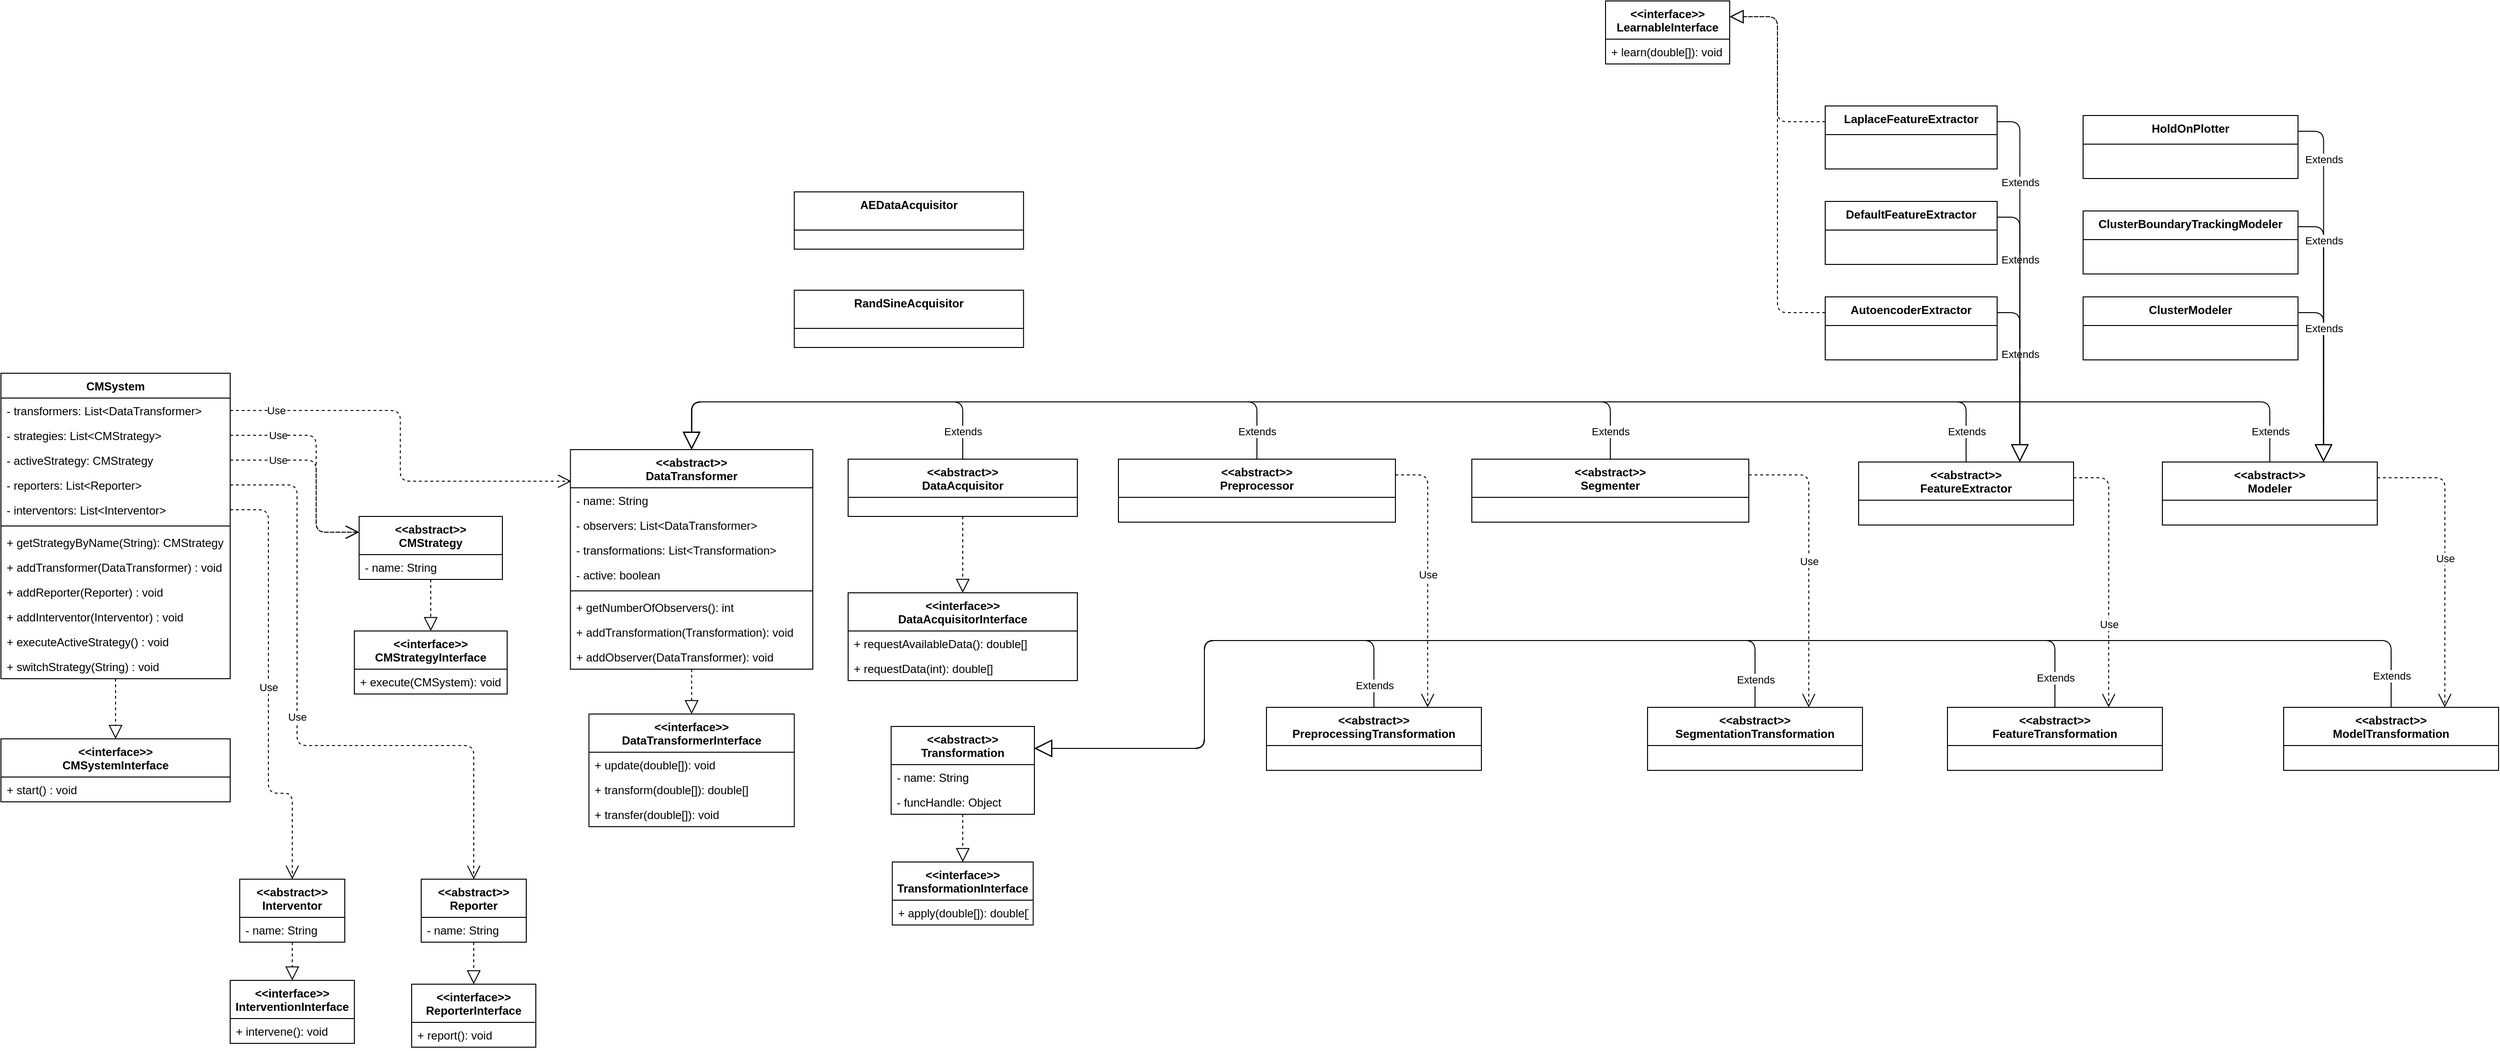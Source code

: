 <mxfile version="15.4.0" type="device" pages="3"><diagram id="Lfu4f5LkRAOWJ9PssMMm" name="DataTransformation_ClassHierarchy"><mxGraphModel dx="1086" dy="806" grid="1" gridSize="10" guides="1" tooltips="1" connect="1" arrows="1" fold="1" page="1" pageScale="1" pageWidth="1169" pageHeight="1654" math="0" shadow="0"><root><mxCell id="0"/><mxCell id="1" parent="0"/><mxCell id="08nrekPemA0A7BpLR1cq-20" value="Extends" style="endArrow=block;endSize=16;endFill=0;html=1;exitX=0.5;exitY=0;exitDx=0;exitDy=0;edgeStyle=orthogonalEdgeStyle;entryX=0.5;entryY=0;entryDx=0;entryDy=0;" parent="1" source="08nrekPemA0A7BpLR1cq-13" target="08nrekPemA0A7BpLR1cq-6" edge="1"><mxGeometry x="-0.955" width="160" relative="1" as="geometry"><mxPoint x="1120" y="870" as="sourcePoint"/><mxPoint x="730" y="500" as="targetPoint"/><Array as="points"><mxPoint x="2058" y="470"/><mxPoint x="723" y="470"/></Array><mxPoint as="offset"/></mxGeometry></mxCell><mxCell id="08nrekPemA0A7BpLR1cq-21" value="" style="endArrow=block;dashed=1;endFill=0;endSize=12;html=1;entryX=0.5;entryY=0;entryDx=0;entryDy=0;exitX=0.5;exitY=1;exitDx=0;exitDy=0;" parent="1" source="08nrekPemA0A7BpLR1cq-6" target="dBo1FwBS5aJN_Spaipeg-18" edge="1"><mxGeometry width="160" relative="1" as="geometry"><mxPoint x="702.5" y="622" as="sourcePoint"/><mxPoint x="890" y="850" as="targetPoint"/></mxGeometry></mxCell><mxCell id="08nrekPemA0A7BpLR1cq-22" value="" style="endArrow=block;dashed=1;endFill=0;endSize=12;html=1;exitX=0.5;exitY=1;exitDx=0;exitDy=0;entryX=0.5;entryY=0;entryDx=0;entryDy=0;" parent="1" source="08nrekPemA0A7BpLR1cq-1" target="dBo1FwBS5aJN_Spaipeg-14" edge="1"><mxGeometry width="160" relative="1" as="geometry"><mxPoint x="927" y="840" as="sourcePoint"/><mxPoint x="1087" y="840" as="targetPoint"/></mxGeometry></mxCell><mxCell id="08nrekPemA0A7BpLR1cq-33" value="Use" style="endArrow=open;endSize=12;dashed=1;html=1;exitX=1;exitY=0.25;exitDx=0;exitDy=0;entryX=0.75;entryY=0;entryDx=0;entryDy=0;edgeStyle=orthogonalEdgeStyle;" parent="1" source="08nrekPemA0A7BpLR1cq-13" target="08nrekPemA0A7BpLR1cq-27" edge="1"><mxGeometry x="0.375" width="160" relative="1" as="geometry"><mxPoint x="1879" y="583" as="sourcePoint"/><mxPoint x="2114" y="720" as="targetPoint"/><Array as="points"><mxPoint x="2207" y="550"/></Array><mxPoint as="offset"/></mxGeometry></mxCell><mxCell id="AAn2_wxJFxs9eI7B3Sr_-12" value="" style="endArrow=block;dashed=1;endFill=0;endSize=12;html=1;exitX=0.5;exitY=1;exitDx=0;exitDy=0;edgeStyle=orthogonalEdgeStyle;" parent="1" source="AAn2_wxJFxs9eI7B3Sr_-8" target="AAn2_wxJFxs9eI7B3Sr_-10" edge="1"><mxGeometry width="160" relative="1" as="geometry"><mxPoint x="990" y="818" as="sourcePoint"/><mxPoint x="760" y="838" as="targetPoint"/></mxGeometry></mxCell><mxCell id="AAn2_wxJFxs9eI7B3Sr_-18" value="Use" style="endArrow=open;endSize=12;dashed=1;html=1;exitX=1;exitY=0.25;exitDx=0;exitDy=0;edgeStyle=orthogonalEdgeStyle;entryX=0.75;entryY=0;entryDx=0;entryDy=0;" parent="1" source="AAn2_wxJFxs9eI7B3Sr_-1" target="AAn2_wxJFxs9eI7B3Sr_-15" edge="1"><mxGeometry width="160" relative="1" as="geometry"><mxPoint x="1500" y="600" as="sourcePoint"/><mxPoint x="1380" y="970" as="targetPoint"/></mxGeometry></mxCell><mxCell id="AAn2_wxJFxs9eI7B3Sr_-21" value="Extends" style="endArrow=block;endSize=16;endFill=0;html=1;exitX=0.5;exitY=0;exitDx=0;exitDy=0;edgeStyle=orthogonalEdgeStyle;entryX=1;entryY=0.25;entryDx=0;entryDy=0;" parent="1" source="AAn2_wxJFxs9eI7B3Sr_-15" target="AAn2_wxJFxs9eI7B3Sr_-8" edge="1"><mxGeometry x="-0.912" width="160" relative="1" as="geometry"><mxPoint x="1030" y="990" as="sourcePoint"/><mxPoint x="810" y="960" as="targetPoint"/><Array as="points"><mxPoint x="1437" y="720"/><mxPoint x="1260" y="720"/><mxPoint x="1260" y="833"/></Array><mxPoint as="offset"/></mxGeometry></mxCell><mxCell id="AAn2_wxJFxs9eI7B3Sr_-23" value="Extends" style="endArrow=block;endSize=16;endFill=0;html=1;exitX=0.5;exitY=0;exitDx=0;exitDy=0;edgeStyle=orthogonalEdgeStyle;entryX=1;entryY=0.25;entryDx=0;entryDy=0;" parent="1" source="08nrekPemA0A7BpLR1cq-27" target="AAn2_wxJFxs9eI7B3Sr_-8" edge="1"><mxGeometry x="-0.95" width="160" relative="1" as="geometry"><mxPoint x="1470" y="1040" as="sourcePoint"/><mxPoint x="800" y="890" as="targetPoint"/><Array as="points"><mxPoint x="2151" y="720"/><mxPoint x="1260" y="720"/><mxPoint x="1260" y="833"/></Array><mxPoint as="offset"/></mxGeometry></mxCell><mxCell id="AAn2_wxJFxs9eI7B3Sr_-26" value="Use" style="endArrow=open;endSize=12;dashed=1;html=1;exitX=1;exitY=0.25;exitDx=0;exitDy=0;entryX=0.75;entryY=0;entryDx=0;entryDy=0;edgeStyle=orthogonalEdgeStyle;" parent="1" source="AAn2_wxJFxs9eI7B3Sr_-24" target="AAn2_wxJFxs9eI7B3Sr_-25" edge="1"><mxGeometry width="160" relative="1" as="geometry"><mxPoint x="1804" y="546.5" as="sourcePoint"/><mxPoint x="1914" y="950" as="targetPoint"/></mxGeometry></mxCell><mxCell id="AAn2_wxJFxs9eI7B3Sr_-27" value="Extends" style="endArrow=block;endSize=16;endFill=0;html=1;exitX=0.5;exitY=0;exitDx=0;exitDy=0;edgeStyle=orthogonalEdgeStyle;entryX=1;entryY=0.25;entryDx=0;entryDy=0;" parent="1" source="AAn2_wxJFxs9eI7B3Sr_-25" target="AAn2_wxJFxs9eI7B3Sr_-8" edge="1"><mxGeometry x="-0.937" width="160" relative="1" as="geometry"><mxPoint x="1330" y="1030" as="sourcePoint"/><mxPoint x="820" y="890" as="targetPoint"/><Array as="points"><mxPoint x="1837" y="720"/><mxPoint x="1260" y="720"/><mxPoint x="1260" y="833"/></Array><mxPoint as="offset"/></mxGeometry></mxCell><mxCell id="AAn2_wxJFxs9eI7B3Sr_-30" value="Use" style="endArrow=open;endSize=12;dashed=1;html=1;exitX=1;exitY=0.25;exitDx=0;exitDy=0;entryX=0.75;entryY=0;entryDx=0;entryDy=0;edgeStyle=orthogonalEdgeStyle;" parent="1" source="AAn2_wxJFxs9eI7B3Sr_-28" target="AAn2_wxJFxs9eI7B3Sr_-29" edge="1"><mxGeometry width="160" relative="1" as="geometry"><mxPoint x="2320" y="670" as="sourcePoint"/><mxPoint x="2480" y="670" as="targetPoint"/></mxGeometry></mxCell><mxCell id="AAn2_wxJFxs9eI7B3Sr_-37" value="Extends" style="endArrow=block;endSize=16;endFill=0;html=1;exitX=0.5;exitY=0;exitDx=0;exitDy=0;edgeStyle=orthogonalEdgeStyle;entryX=1;entryY=0.25;entryDx=0;entryDy=0;" parent="1" source="AAn2_wxJFxs9eI7B3Sr_-29" target="AAn2_wxJFxs9eI7B3Sr_-8" edge="1"><mxGeometry x="-0.959" width="160" relative="1" as="geometry"><mxPoint x="1930" y="1020" as="sourcePoint"/><mxPoint x="830" y="980" as="targetPoint"/><Array as="points"><mxPoint x="2503" y="720"/><mxPoint x="1260" y="720"/><mxPoint x="1260" y="833"/></Array><mxPoint as="offset"/></mxGeometry></mxCell><mxCell id="AAn2_wxJFxs9eI7B3Sr_-47" value="" style="endArrow=block;dashed=1;endFill=0;endSize=12;html=1;exitX=0.5;exitY=1;exitDx=0;exitDy=0;edgeStyle=orthogonalEdgeStyle;" parent="1" source="AAn2_wxJFxs9eI7B3Sr_-40" target="AAn2_wxJFxs9eI7B3Sr_-42" edge="1"><mxGeometry width="160" relative="1" as="geometry"><mxPoint x="430" y="1182" as="sourcePoint"/><mxPoint x="590" y="1182" as="targetPoint"/></mxGeometry></mxCell><mxCell id="AAn2_wxJFxs9eI7B3Sr_-48" value="" style="endArrow=block;dashed=1;endFill=0;endSize=12;html=1;exitX=0.5;exitY=1;exitDx=0;exitDy=0;entryX=0.5;entryY=0;entryDx=0;entryDy=0;edgeStyle=orthogonalEdgeStyle;" parent="1" source="AAn2_wxJFxs9eI7B3Sr_-41" target="AAn2_wxJFxs9eI7B3Sr_-46" edge="1"><mxGeometry width="160" relative="1" as="geometry"><mxPoint x="700" y="1020" as="sourcePoint"/><mxPoint x="860" y="1020" as="targetPoint"/></mxGeometry></mxCell><mxCell id="AAn2_wxJFxs9eI7B3Sr_-49" value="" style="endArrow=block;dashed=1;endFill=0;endSize=12;html=1;exitX=0.5;exitY=1;exitDx=0;exitDy=0;edgeStyle=orthogonalEdgeStyle;" parent="1" source="dBo1FwBS5aJN_Spaipeg-1" target="dBo1FwBS5aJN_Spaipeg-5" edge="1"><mxGeometry width="160" relative="1" as="geometry"><mxPoint x="-210" y="650" as="sourcePoint"/><mxPoint x="-50" y="650" as="targetPoint"/></mxGeometry></mxCell><mxCell id="AAn2_wxJFxs9eI7B3Sr_-57" value="" style="endArrow=block;dashed=1;endFill=0;endSize=12;html=1;exitX=0.5;exitY=1;exitDx=0;exitDy=0;entryX=0.5;entryY=0;entryDx=0;entryDy=0;edgeStyle=orthogonalEdgeStyle;" parent="1" source="AAn2_wxJFxs9eI7B3Sr_-56" target="dBo1FwBS5aJN_Spaipeg-10" edge="1"><mxGeometry width="160" relative="1" as="geometry"><mxPoint x="440" y="650" as="sourcePoint"/><mxPoint x="530" y="800" as="targetPoint"/></mxGeometry></mxCell><mxCell id="AAn2_wxJFxs9eI7B3Sr_-67" value="Use" style="endArrow=open;endSize=12;dashed=1;html=1;exitX=1;exitY=0.5;exitDx=0;exitDy=0;entryX=0.004;entryY=0.144;entryDx=0;entryDy=0;entryPerimeter=0;edgeStyle=orthogonalEdgeStyle;" parent="1" source="AAn2_wxJFxs9eI7B3Sr_-51" target="08nrekPemA0A7BpLR1cq-6" edge="1"><mxGeometry x="-0.778" width="160" relative="1" as="geometry"><mxPoint x="360" y="800" as="sourcePoint"/><mxPoint x="520" y="800" as="targetPoint"/><mxPoint as="offset"/></mxGeometry></mxCell><mxCell id="AAn2_wxJFxs9eI7B3Sr_-68" value="Use" style="endArrow=open;endSize=12;dashed=1;html=1;exitX=1;exitY=0.5;exitDx=0;exitDy=0;entryX=0;entryY=0.25;entryDx=0;entryDy=0;edgeStyle=orthogonalEdgeStyle;" parent="1" source="AAn2_wxJFxs9eI7B3Sr_-54" target="AAn2_wxJFxs9eI7B3Sr_-56" edge="1"><mxGeometry x="-0.577" width="160" relative="1" as="geometry"><mxPoint x="390" y="440" as="sourcePoint"/><mxPoint x="550" y="440" as="targetPoint"/><Array as="points"><mxPoint x="330" y="505"/><mxPoint x="330" y="607"/></Array><mxPoint as="offset"/></mxGeometry></mxCell><mxCell id="AAn2_wxJFxs9eI7B3Sr_-69" value="Use" style="endArrow=open;endSize=12;dashed=1;html=1;exitX=1;exitY=0.5;exitDx=0;exitDy=0;entryX=0;entryY=0.25;entryDx=0;entryDy=0;edgeStyle=orthogonalEdgeStyle;" parent="1" source="AAn2_wxJFxs9eI7B3Sr_-55" target="AAn2_wxJFxs9eI7B3Sr_-56" edge="1"><mxGeometry x="-0.525" width="160" relative="1" as="geometry"><mxPoint x="330" y="840" as="sourcePoint"/><mxPoint x="490" y="840" as="targetPoint"/><Array as="points"><mxPoint x="330" y="531"/><mxPoint x="330" y="607"/></Array><mxPoint as="offset"/></mxGeometry></mxCell><mxCell id="AAn2_wxJFxs9eI7B3Sr_-70" value="Use" style="endArrow=open;endSize=12;dashed=1;html=1;exitX=1;exitY=0.5;exitDx=0;exitDy=0;entryX=0.5;entryY=0;entryDx=0;entryDy=0;edgeStyle=orthogonalEdgeStyle;" parent="1" source="AAn2_wxJFxs9eI7B3Sr_-61" target="AAn2_wxJFxs9eI7B3Sr_-41" edge="1"><mxGeometry x="-0.063" width="160" relative="1" as="geometry"><mxPoint x="310" y="840" as="sourcePoint"/><mxPoint x="470" y="840" as="targetPoint"/><Array as="points"><mxPoint x="310" y="557"/><mxPoint x="310" y="830"/><mxPoint x="495" y="830"/></Array><mxPoint as="offset"/></mxGeometry></mxCell><mxCell id="AAn2_wxJFxs9eI7B3Sr_-71" value="Use" style="endArrow=open;endSize=12;dashed=1;html=1;entryX=0.5;entryY=0;entryDx=0;entryDy=0;exitX=1;exitY=0.5;exitDx=0;exitDy=0;edgeStyle=orthogonalEdgeStyle;" parent="1" source="AAn2_wxJFxs9eI7B3Sr_-62" target="AAn2_wxJFxs9eI7B3Sr_-40" edge="1"><mxGeometry width="160" relative="1" as="geometry"><mxPoint x="150" y="880" as="sourcePoint"/><mxPoint x="310" y="880" as="targetPoint"/><Array as="points"><mxPoint x="280" y="583"/><mxPoint x="280" y="880"/><mxPoint x="305" y="880"/></Array></mxGeometry></mxCell><mxCell id="AAn2_wxJFxs9eI7B3Sr_-80" value="Extends" style="endArrow=block;endSize=16;endFill=0;html=1;exitX=0.5;exitY=0;exitDx=0;exitDy=0;edgeStyle=orthogonalEdgeStyle;entryX=0.5;entryY=0;entryDx=0;entryDy=0;" parent="1" source="AAn2_wxJFxs9eI7B3Sr_-28" target="08nrekPemA0A7BpLR1cq-6" edge="1"><mxGeometry x="-0.963" width="160" relative="1" as="geometry"><mxPoint x="2067.5" y="543" as="sourcePoint"/><mxPoint x="715" y="530" as="targetPoint"/><Array as="points"><mxPoint x="2376" y="470"/><mxPoint x="723" y="470"/></Array><mxPoint as="offset"/></mxGeometry></mxCell><mxCell id="AAn2_wxJFxs9eI7B3Sr_-7" value="Extends" style="endArrow=block;endSize=16;endFill=0;html=1;entryX=0.5;entryY=0;entryDx=0;entryDy=0;edgeStyle=orthogonalEdgeStyle;exitX=0.5;exitY=0;exitDx=0;exitDy=0;" parent="1" source="AAn2_wxJFxs9eI7B3Sr_-1" target="08nrekPemA0A7BpLR1cq-6" edge="1"><mxGeometry x="-0.917" width="160" relative="1" as="geometry"><mxPoint x="1200" y="870" as="sourcePoint"/><mxPoint x="1360" y="870" as="targetPoint"/><Array as="points"><mxPoint x="1315" y="470"/><mxPoint x="723" y="470"/></Array><mxPoint as="offset"/></mxGeometry></mxCell><mxCell id="AAn2_wxJFxs9eI7B3Sr_-81" value="Extends" style="endArrow=block;endSize=16;endFill=0;html=1;exitX=0.5;exitY=0;exitDx=0;exitDy=0;edgeStyle=orthogonalEdgeStyle;entryX=0.5;entryY=0;entryDx=0;entryDy=0;" parent="1" source="AAn2_wxJFxs9eI7B3Sr_-24" target="08nrekPemA0A7BpLR1cq-6" edge="1"><mxGeometry x="-0.945" width="160" relative="1" as="geometry"><mxPoint x="1470" y="490" as="sourcePoint"/><mxPoint x="1630" y="490" as="targetPoint"/><Array as="points"><mxPoint x="1685" y="470"/><mxPoint x="723" y="470"/></Array><mxPoint as="offset"/></mxGeometry></mxCell><mxCell id="AAn2_wxJFxs9eI7B3Sr_-88" value="Extends" style="endArrow=block;endSize=16;endFill=0;html=1;exitX=0.5;exitY=0;exitDx=0;exitDy=0;edgeStyle=orthogonalEdgeStyle;entryX=0.5;entryY=0;entryDx=0;entryDy=0;" parent="1" source="08nrekPemA0A7BpLR1cq-1" target="08nrekPemA0A7BpLR1cq-6" edge="1"><mxGeometry x="-0.854" width="160" relative="1" as="geometry"><mxPoint x="800" y="1110" as="sourcePoint"/><mxPoint x="720" y="500" as="targetPoint"/><Array as="points"><mxPoint x="1007" y="470"/><mxPoint x="723" y="470"/></Array><mxPoint as="offset"/></mxGeometry></mxCell><mxCell id="08nrekPemA0A7BpLR1cq-1" value="&lt;&lt;abstract&gt;&gt;&#10;DataAcquisitor" style="swimlane;fontStyle=1;align=center;verticalAlign=top;childLayout=stackLayout;horizontal=1;startSize=40;horizontalStack=0;resizeParent=1;resizeParentMax=0;resizeLast=0;collapsible=1;marginBottom=0;" parent="1" vertex="1"><mxGeometry x="887" y="530" width="240" height="60" as="geometry"/></mxCell><mxCell id="dBo1FwBS5aJN_Spaipeg-14" value="&lt;&lt;interface&gt;&gt;&#10;DataAcquisitorInterface" style="swimlane;fontStyle=1;align=center;verticalAlign=top;childLayout=stackLayout;horizontal=1;startSize=40;horizontalStack=0;resizeParent=1;resizeParentMax=0;resizeLast=0;collapsible=1;marginBottom=0;" parent="1" vertex="1"><mxGeometry x="887" y="670" width="240" height="92" as="geometry"/></mxCell><mxCell id="08nrekPemA0A7BpLR1cq-10" value="+ requestAvailableData(): double[]" style="text;strokeColor=none;fillColor=none;align=left;verticalAlign=top;spacingLeft=4;spacingRight=4;overflow=hidden;rotatable=0;points=[[0,0.5],[1,0.5]];portConstraint=eastwest;" parent="dBo1FwBS5aJN_Spaipeg-14" vertex="1"><mxGeometry y="40" width="240" height="26" as="geometry"/></mxCell><mxCell id="08nrekPemA0A7BpLR1cq-11" value="+ requestData(int): double[]" style="text;strokeColor=none;fillColor=none;align=left;verticalAlign=top;spacingLeft=4;spacingRight=4;overflow=hidden;rotatable=0;points=[[0,0.5],[1,0.5]];portConstraint=eastwest;" parent="dBo1FwBS5aJN_Spaipeg-14" vertex="1"><mxGeometry y="66" width="240" height="26" as="geometry"/></mxCell><mxCell id="AAn2_wxJFxs9eI7B3Sr_-1" value="&lt;&lt;abstract&gt;&gt;&#10;Preprocessor" style="swimlane;fontStyle=1;align=center;verticalAlign=top;childLayout=stackLayout;horizontal=1;startSize=40;horizontalStack=0;resizeParent=1;resizeParentMax=0;resizeLast=0;collapsible=1;marginBottom=0;" parent="1" vertex="1"><mxGeometry x="1170" y="530" width="290" height="66" as="geometry"/></mxCell><mxCell id="AAn2_wxJFxs9eI7B3Sr_-15" value="&lt;&lt;abstract&gt;&gt;&#10;PreprocessingTransformation" style="swimlane;fontStyle=1;align=center;verticalAlign=top;childLayout=stackLayout;horizontal=1;startSize=40;horizontalStack=0;resizeParent=1;resizeParentMax=0;resizeLast=0;collapsible=1;marginBottom=0;" parent="1" vertex="1"><mxGeometry x="1325" y="790" width="225" height="66" as="geometry"/></mxCell><mxCell id="08nrekPemA0A7BpLR1cq-13" value="&lt;&lt;abstract&gt;&gt;&#10;FeatureExtractor" style="swimlane;fontStyle=1;align=center;verticalAlign=top;childLayout=stackLayout;horizontal=1;startSize=40;horizontalStack=0;resizeParent=1;resizeParentMax=0;resizeLast=0;collapsible=1;marginBottom=0;" parent="1" vertex="1"><mxGeometry x="1945" y="533" width="225" height="66" as="geometry"/></mxCell><mxCell id="08nrekPemA0A7BpLR1cq-27" value="&lt;&lt;abstract&gt;&gt;&#10;FeatureTransformation" style="swimlane;fontStyle=1;align=center;verticalAlign=top;childLayout=stackLayout;horizontal=1;startSize=40;horizontalStack=0;resizeParent=1;resizeParentMax=0;resizeLast=0;collapsible=1;marginBottom=0;" parent="1" vertex="1"><mxGeometry x="2038" y="790" width="225" height="66" as="geometry"/></mxCell><mxCell id="AAn2_wxJFxs9eI7B3Sr_-24" value="&lt;&lt;abstract&gt;&gt;&#10;Segmenter" style="swimlane;fontStyle=1;align=center;verticalAlign=top;childLayout=stackLayout;horizontal=1;startSize=40;horizontalStack=0;resizeParent=1;resizeParentMax=0;resizeLast=0;collapsible=1;marginBottom=0;" parent="1" vertex="1"><mxGeometry x="1540" y="530" width="290" height="66" as="geometry"/></mxCell><mxCell id="AAn2_wxJFxs9eI7B3Sr_-25" value="&lt;&lt;abstract&gt;&gt;&#10;SegmentationTransformation" style="swimlane;fontStyle=1;align=center;verticalAlign=top;childLayout=stackLayout;horizontal=1;startSize=40;horizontalStack=0;resizeParent=1;resizeParentMax=0;resizeLast=0;collapsible=1;marginBottom=0;" parent="1" vertex="1"><mxGeometry x="1724" y="790" width="225" height="66" as="geometry"/></mxCell><mxCell id="AAn2_wxJFxs9eI7B3Sr_-28" value="&lt;&lt;abstract&gt;&gt;&#10;Modeler" style="swimlane;fontStyle=1;align=center;verticalAlign=top;childLayout=stackLayout;horizontal=1;startSize=40;horizontalStack=0;resizeParent=1;resizeParentMax=0;resizeLast=0;collapsible=1;marginBottom=0;" parent="1" vertex="1"><mxGeometry x="2263" y="533" width="225" height="66" as="geometry"/></mxCell><mxCell id="AAn2_wxJFxs9eI7B3Sr_-29" value="&lt;&lt;abstract&gt;&gt;&#10;ModelTransformation" style="swimlane;fontStyle=1;align=center;verticalAlign=top;childLayout=stackLayout;horizontal=1;startSize=40;horizontalStack=0;resizeParent=1;resizeParentMax=0;resizeLast=0;collapsible=1;marginBottom=0;" parent="1" vertex="1"><mxGeometry x="2390" y="790" width="225" height="66" as="geometry"/></mxCell><mxCell id="AAn2_wxJFxs9eI7B3Sr_-56" value="&lt;&lt;abstract&gt;&gt;&#10;CMStrategy" style="swimlane;fontStyle=1;align=center;verticalAlign=top;childLayout=stackLayout;horizontal=1;startSize=40;horizontalStack=0;resizeParent=1;resizeParentMax=0;resizeLast=0;collapsible=1;marginBottom=0;" parent="1" vertex="1"><mxGeometry x="375" y="590" width="150" height="66" as="geometry"/></mxCell><mxCell id="AAn2_wxJFxs9eI7B3Sr_-75" value="- name: String" style="text;strokeColor=none;fillColor=none;align=left;verticalAlign=top;spacingLeft=4;spacingRight=4;overflow=hidden;rotatable=0;points=[[0,0.5],[1,0.5]];portConstraint=eastwest;" parent="AAn2_wxJFxs9eI7B3Sr_-56" vertex="1"><mxGeometry y="40" width="150" height="26" as="geometry"/></mxCell><mxCell id="dBo1FwBS5aJN_Spaipeg-1" value="CMSystem" style="swimlane;fontStyle=1;align=center;verticalAlign=top;childLayout=stackLayout;horizontal=1;startSize=26;horizontalStack=0;resizeParent=1;resizeParentMax=0;resizeLast=0;collapsible=1;marginBottom=0;" parent="1" vertex="1"><mxGeometry y="440" width="240" height="320" as="geometry"/></mxCell><mxCell id="AAn2_wxJFxs9eI7B3Sr_-51" value="- transformers: List&lt;DataTransformer&gt;" style="text;strokeColor=none;fillColor=none;align=left;verticalAlign=top;spacingLeft=4;spacingRight=4;overflow=hidden;rotatable=0;points=[[0,0.5],[1,0.5]];portConstraint=eastwest;" parent="dBo1FwBS5aJN_Spaipeg-1" vertex="1"><mxGeometry y="26" width="240" height="26" as="geometry"/></mxCell><mxCell id="AAn2_wxJFxs9eI7B3Sr_-54" value="- strategies: List&lt;CMStrategy&gt;" style="text;strokeColor=none;fillColor=none;align=left;verticalAlign=top;spacingLeft=4;spacingRight=4;overflow=hidden;rotatable=0;points=[[0,0.5],[1,0.5]];portConstraint=eastwest;" parent="dBo1FwBS5aJN_Spaipeg-1" vertex="1"><mxGeometry y="52" width="240" height="26" as="geometry"/></mxCell><mxCell id="AAn2_wxJFxs9eI7B3Sr_-55" value="- activeStrategy: CMStrategy" style="text;strokeColor=none;fillColor=none;align=left;verticalAlign=top;spacingLeft=4;spacingRight=4;overflow=hidden;rotatable=0;points=[[0,0.5],[1,0.5]];portConstraint=eastwest;" parent="dBo1FwBS5aJN_Spaipeg-1" vertex="1"><mxGeometry y="78" width="240" height="26" as="geometry"/></mxCell><mxCell id="AAn2_wxJFxs9eI7B3Sr_-61" value="- reporters: List&lt;Reporter&gt;" style="text;strokeColor=none;fillColor=none;align=left;verticalAlign=top;spacingLeft=4;spacingRight=4;overflow=hidden;rotatable=0;points=[[0,0.5],[1,0.5]];portConstraint=eastwest;" parent="dBo1FwBS5aJN_Spaipeg-1" vertex="1"><mxGeometry y="104" width="240" height="26" as="geometry"/></mxCell><mxCell id="AAn2_wxJFxs9eI7B3Sr_-62" value="- interventors: List&lt;Interventor&gt;" style="text;strokeColor=none;fillColor=none;align=left;verticalAlign=top;spacingLeft=4;spacingRight=4;overflow=hidden;rotatable=0;points=[[0,0.5],[1,0.5]];portConstraint=eastwest;" parent="dBo1FwBS5aJN_Spaipeg-1" vertex="1"><mxGeometry y="130" width="240" height="26" as="geometry"/></mxCell><mxCell id="AAn2_wxJFxs9eI7B3Sr_-73" value="" style="line;strokeWidth=1;fillColor=none;align=left;verticalAlign=middle;spacingTop=-1;spacingLeft=3;spacingRight=3;rotatable=0;labelPosition=right;points=[];portConstraint=eastwest;" parent="dBo1FwBS5aJN_Spaipeg-1" vertex="1"><mxGeometry y="156" width="240" height="8" as="geometry"/></mxCell><mxCell id="AAn2_wxJFxs9eI7B3Sr_-74" value="+ getStrategyByName(String): CMStrategy" style="text;strokeColor=none;fillColor=none;align=left;verticalAlign=top;spacingLeft=4;spacingRight=4;overflow=hidden;rotatable=0;points=[[0,0.5],[1,0.5]];portConstraint=eastwest;" parent="dBo1FwBS5aJN_Spaipeg-1" vertex="1"><mxGeometry y="164" width="240" height="26" as="geometry"/></mxCell><mxCell id="AAn2_wxJFxs9eI7B3Sr_-50" value="+ addTransformer(DataTransformer) : void" style="text;strokeColor=none;fillColor=none;align=left;verticalAlign=top;spacingLeft=4;spacingRight=4;overflow=hidden;rotatable=0;points=[[0,0.5],[1,0.5]];portConstraint=eastwest;" parent="dBo1FwBS5aJN_Spaipeg-1" vertex="1"><mxGeometry y="190" width="240" height="26" as="geometry"/></mxCell><mxCell id="AAn2_wxJFxs9eI7B3Sr_-59" value="+ addReporter(Reporter) : void" style="text;strokeColor=none;fillColor=none;align=left;verticalAlign=top;spacingLeft=4;spacingRight=4;overflow=hidden;rotatable=0;points=[[0,0.5],[1,0.5]];portConstraint=eastwest;" parent="dBo1FwBS5aJN_Spaipeg-1" vertex="1"><mxGeometry y="216" width="240" height="26" as="geometry"/></mxCell><mxCell id="AAn2_wxJFxs9eI7B3Sr_-58" value="+ addInterventor(Interventor) : void" style="text;strokeColor=none;fillColor=none;align=left;verticalAlign=top;spacingLeft=4;spacingRight=4;overflow=hidden;rotatable=0;points=[[0,0.5],[1,0.5]];portConstraint=eastwest;" parent="dBo1FwBS5aJN_Spaipeg-1" vertex="1"><mxGeometry y="242" width="240" height="26" as="geometry"/></mxCell><mxCell id="AAn2_wxJFxs9eI7B3Sr_-53" value="+ executeActiveStrategy() : void" style="text;strokeColor=none;fillColor=none;align=left;verticalAlign=top;spacingLeft=4;spacingRight=4;overflow=hidden;rotatable=0;points=[[0,0.5],[1,0.5]];portConstraint=eastwest;" parent="dBo1FwBS5aJN_Spaipeg-1" vertex="1"><mxGeometry y="268" width="240" height="26" as="geometry"/></mxCell><mxCell id="AAn2_wxJFxs9eI7B3Sr_-52" value="+ switchStrategy(String) : void" style="text;strokeColor=none;fillColor=none;align=left;verticalAlign=top;spacingLeft=4;spacingRight=4;overflow=hidden;rotatable=0;points=[[0,0.5],[1,0.5]];portConstraint=eastwest;" parent="dBo1FwBS5aJN_Spaipeg-1" vertex="1"><mxGeometry y="294" width="240" height="26" as="geometry"/></mxCell><mxCell id="dBo1FwBS5aJN_Spaipeg-10" value="&lt;&lt;interface&gt;&gt;&#10;CMStrategyInterface" style="swimlane;fontStyle=1;align=center;verticalAlign=top;childLayout=stackLayout;horizontal=1;startSize=40;horizontalStack=0;resizeParent=1;resizeParentMax=0;resizeLast=0;collapsible=1;marginBottom=0;" parent="1" vertex="1"><mxGeometry x="370" y="710" width="160" height="66" as="geometry"/></mxCell><mxCell id="AAn2_wxJFxs9eI7B3Sr_-65" value="+ execute(CMSystem): void" style="text;strokeColor=none;fillColor=none;align=left;verticalAlign=top;spacingLeft=4;spacingRight=4;overflow=hidden;rotatable=0;points=[[0,0.5],[1,0.5]];portConstraint=eastwest;" parent="dBo1FwBS5aJN_Spaipeg-10" vertex="1"><mxGeometry y="40" width="160" height="26" as="geometry"/></mxCell><mxCell id="AAn2_wxJFxs9eI7B3Sr_-8" value="&lt;&lt;abstract&gt;&gt;&#10;Transformation" style="swimlane;fontStyle=1;align=center;verticalAlign=top;childLayout=stackLayout;horizontal=1;startSize=40;horizontalStack=0;resizeParent=1;resizeParentMax=0;resizeLast=0;collapsible=1;marginBottom=0;" parent="1" vertex="1"><mxGeometry x="932" y="810" width="150" height="92" as="geometry"><mxRectangle x="612.5" y="480" width="110" height="40" as="alternateBounds"/></mxGeometry></mxCell><mxCell id="AAn2_wxJFxs9eI7B3Sr_-13" value="- name: String" style="text;strokeColor=none;fillColor=none;align=left;verticalAlign=top;spacingLeft=4;spacingRight=4;overflow=hidden;rotatable=0;points=[[0,0.5],[1,0.5]];portConstraint=eastwest;" parent="AAn2_wxJFxs9eI7B3Sr_-8" vertex="1"><mxGeometry y="40" width="150" height="26" as="geometry"/></mxCell><mxCell id="AAn2_wxJFxs9eI7B3Sr_-82" value="- funcHandle: Object" style="text;strokeColor=none;fillColor=none;align=left;verticalAlign=top;spacingLeft=4;spacingRight=4;overflow=hidden;rotatable=0;points=[[0,0.5],[1,0.5]];portConstraint=eastwest;" parent="AAn2_wxJFxs9eI7B3Sr_-8" vertex="1"><mxGeometry y="66" width="150" height="26" as="geometry"/></mxCell><mxCell id="YaqS68EigVn-QUBoVISx-5" value="HoldOnPlotter" style="swimlane;fontStyle=1;align=center;verticalAlign=top;childLayout=stackLayout;horizontal=1;startSize=30;horizontalStack=0;resizeParent=1;resizeParentMax=0;resizeLast=0;collapsible=1;marginBottom=0;" parent="1" vertex="1"><mxGeometry x="2180" y="170" width="225" height="66" as="geometry"/></mxCell><mxCell id="AAn2_wxJFxs9eI7B3Sr_-84" value="ClusterModeler" style="swimlane;fontStyle=1;align=center;verticalAlign=top;childLayout=stackLayout;horizontal=1;startSize=30;horizontalStack=0;resizeParent=1;resizeParentMax=0;resizeLast=0;collapsible=1;marginBottom=0;" parent="1" vertex="1"><mxGeometry x="2180" y="360" width="225" height="66" as="geometry"/></mxCell><mxCell id="AAn2_wxJFxs9eI7B3Sr_-85" value="ClusterBoundaryTrackingModeler" style="swimlane;fontStyle=1;align=center;verticalAlign=top;childLayout=stackLayout;horizontal=1;startSize=30;horizontalStack=0;resizeParent=1;resizeParentMax=0;resizeLast=0;collapsible=1;marginBottom=0;" parent="1" vertex="1"><mxGeometry x="2180" y="270" width="225" height="66" as="geometry"/></mxCell><mxCell id="YaqS68EigVn-QUBoVISx-4" value="DefaultFeatureExtractor" style="swimlane;fontStyle=1;align=center;verticalAlign=top;childLayout=stackLayout;horizontal=1;startSize=30;horizontalStack=0;resizeParent=1;resizeParentMax=0;resizeLast=0;collapsible=1;marginBottom=0;" parent="1" vertex="1"><mxGeometry x="1910" y="260" width="180" height="66" as="geometry"/></mxCell><mxCell id="YaqS68EigVn-QUBoVISx-1" value="&lt;&lt;interface&gt;&gt;&#10;LearnableInterface" style="swimlane;fontStyle=1;align=center;verticalAlign=top;childLayout=stackLayout;horizontal=1;startSize=40;horizontalStack=0;resizeParent=1;resizeParentMax=0;resizeLast=0;collapsible=1;marginBottom=0;" parent="1" vertex="1"><mxGeometry x="1680" y="50" width="130" height="66" as="geometry"/></mxCell><mxCell id="YaqS68EigVn-QUBoVISx-2" value="+ learn(double[]): void" style="text;strokeColor=none;fillColor=none;align=left;verticalAlign=top;spacingLeft=4;spacingRight=4;overflow=hidden;rotatable=0;points=[[0,0.5],[1,0.5]];portConstraint=eastwest;" parent="YaqS68EigVn-QUBoVISx-1" vertex="1"><mxGeometry y="40" width="130" height="26" as="geometry"/></mxCell><mxCell id="AAn2_wxJFxs9eI7B3Sr_-10" value="&lt;&lt;interface&gt;&gt;&#10;TransformationInterface" style="swimlane;fontStyle=1;align=center;verticalAlign=top;childLayout=stackLayout;horizontal=1;startSize=40;horizontalStack=0;resizeParent=1;resizeParentMax=0;resizeLast=0;collapsible=1;marginBottom=0;" parent="1" vertex="1"><mxGeometry x="933.25" y="952" width="147.5" height="66" as="geometry"/></mxCell><mxCell id="AAn2_wxJFxs9eI7B3Sr_-11" value="+ apply(double[]): double[]" style="text;strokeColor=none;fillColor=none;align=left;verticalAlign=top;spacingLeft=4;spacingRight=4;overflow=hidden;rotatable=0;points=[[0,0.5],[1,0.5]];portConstraint=eastwest;" parent="AAn2_wxJFxs9eI7B3Sr_-10" vertex="1"><mxGeometry y="40" width="147.5" height="26" as="geometry"/></mxCell><mxCell id="08nrekPemA0A7BpLR1cq-6" value="&lt;&lt;abstract&gt;&gt;&#10;DataTransformer" style="swimlane;fontStyle=1;align=center;verticalAlign=top;childLayout=stackLayout;horizontal=1;startSize=40;horizontalStack=0;resizeParent=1;resizeParentMax=0;resizeLast=0;collapsible=1;marginBottom=0;" parent="1" vertex="1"><mxGeometry x="596.25" y="520" width="253.75" height="230" as="geometry"><mxRectangle x="610" y="110" width="130" height="40" as="alternateBounds"/></mxGeometry></mxCell><mxCell id="08nrekPemA0A7BpLR1cq-24" value="- name: String" style="text;strokeColor=none;fillColor=none;align=left;verticalAlign=top;spacingLeft=4;spacingRight=4;overflow=hidden;rotatable=0;points=[[0,0.5],[1,0.5]];portConstraint=eastwest;" parent="08nrekPemA0A7BpLR1cq-6" vertex="1"><mxGeometry y="40" width="253.75" height="26" as="geometry"/></mxCell><mxCell id="08nrekPemA0A7BpLR1cq-23" value="- observers: List&lt;DataTransformer&gt;" style="text;strokeColor=none;fillColor=none;align=left;verticalAlign=top;spacingLeft=4;spacingRight=4;overflow=hidden;rotatable=0;points=[[0,0.5],[1,0.5]];portConstraint=eastwest;" parent="08nrekPemA0A7BpLR1cq-6" vertex="1"><mxGeometry y="66" width="253.75" height="26" as="geometry"/></mxCell><mxCell id="AAn2_wxJFxs9eI7B3Sr_-14" value="- transformations: List&lt;Transformation&gt;" style="text;strokeColor=none;fillColor=none;align=left;verticalAlign=top;spacingLeft=4;spacingRight=4;overflow=hidden;rotatable=0;points=[[0,0.5],[1,0.5]];portConstraint=eastwest;" parent="08nrekPemA0A7BpLR1cq-6" vertex="1"><mxGeometry y="92" width="253.75" height="26" as="geometry"/></mxCell><mxCell id="AAn2_wxJFxs9eI7B3Sr_-72" value="- active: boolean" style="text;strokeColor=none;fillColor=none;align=left;verticalAlign=top;spacingLeft=4;spacingRight=4;overflow=hidden;rotatable=0;points=[[0,0.5],[1,0.5]];portConstraint=eastwest;" parent="08nrekPemA0A7BpLR1cq-6" vertex="1"><mxGeometry y="118" width="253.75" height="26" as="geometry"/></mxCell><mxCell id="AAn2_wxJFxs9eI7B3Sr_-78" value="" style="line;strokeWidth=1;fillColor=none;align=left;verticalAlign=middle;spacingTop=-1;spacingLeft=3;spacingRight=3;rotatable=0;labelPosition=right;points=[];portConstraint=eastwest;" parent="08nrekPemA0A7BpLR1cq-6" vertex="1"><mxGeometry y="144" width="253.75" height="8" as="geometry"/></mxCell><mxCell id="AAn2_wxJFxs9eI7B3Sr_-79" value="+ getNumberOfObservers(): int" style="text;strokeColor=none;fillColor=none;align=left;verticalAlign=top;spacingLeft=4;spacingRight=4;overflow=hidden;rotatable=0;points=[[0,0.5],[1,0.5]];portConstraint=eastwest;" parent="08nrekPemA0A7BpLR1cq-6" vertex="1"><mxGeometry y="152" width="253.75" height="26" as="geometry"/></mxCell><mxCell id="AAn2_wxJFxs9eI7B3Sr_-19" value="+ addTransformation(Transformation): void" style="text;strokeColor=none;fillColor=none;align=left;verticalAlign=top;spacingLeft=4;spacingRight=4;overflow=hidden;rotatable=0;points=[[0,0.5],[1,0.5]];portConstraint=eastwest;" parent="08nrekPemA0A7BpLR1cq-6" vertex="1"><mxGeometry y="178" width="253.75" height="26" as="geometry"/></mxCell><mxCell id="-VINwEKAUDB48MEAJf4I-2" value="+ addObserver(DataTransformer): void" style="text;strokeColor=none;fillColor=none;align=left;verticalAlign=top;spacingLeft=4;spacingRight=4;overflow=hidden;rotatable=0;points=[[0,0.5],[1,0.5]];portConstraint=eastwest;" parent="08nrekPemA0A7BpLR1cq-6" vertex="1"><mxGeometry y="204" width="253.75" height="26" as="geometry"/></mxCell><mxCell id="YaqS68EigVn-QUBoVISx-3" value="AutoencoderExtractor" style="swimlane;fontStyle=1;align=center;verticalAlign=top;childLayout=stackLayout;horizontal=1;startSize=30;horizontalStack=0;resizeParent=1;resizeParentMax=0;resizeLast=0;collapsible=1;marginBottom=0;" parent="1" vertex="1"><mxGeometry x="1910" y="360" width="180" height="66" as="geometry"/></mxCell><mxCell id="AAn2_wxJFxs9eI7B3Sr_-42" value="&lt;&lt;interface&gt;&gt;&#10;InterventionInterface" style="swimlane;fontStyle=1;align=center;verticalAlign=top;childLayout=stackLayout;horizontal=1;startSize=40;horizontalStack=0;resizeParent=1;resizeParentMax=0;resizeLast=0;collapsible=1;marginBottom=0;" parent="1" vertex="1"><mxGeometry x="240" y="1076" width="130" height="66" as="geometry"/></mxCell><mxCell id="AAn2_wxJFxs9eI7B3Sr_-63" value="+ intervene(): void" style="text;strokeColor=none;fillColor=none;align=left;verticalAlign=top;spacingLeft=4;spacingRight=4;overflow=hidden;rotatable=0;points=[[0,0.5],[1,0.5]];portConstraint=eastwest;" parent="AAn2_wxJFxs9eI7B3Sr_-42" vertex="1"><mxGeometry y="40" width="130" height="26" as="geometry"/></mxCell><mxCell id="AAn2_wxJFxs9eI7B3Sr_-40" value="&lt;&lt;abstract&gt;&gt;&#10;Interventor" style="swimlane;fontStyle=1;align=center;verticalAlign=top;childLayout=stackLayout;horizontal=1;startSize=40;horizontalStack=0;resizeParent=1;resizeParentMax=0;resizeLast=0;collapsible=1;marginBottom=0;" parent="1" vertex="1"><mxGeometry x="250" y="970" width="110" height="66" as="geometry"/></mxCell><mxCell id="AAn2_wxJFxs9eI7B3Sr_-77" value="- name: String" style="text;strokeColor=none;fillColor=none;align=left;verticalAlign=top;spacingLeft=4;spacingRight=4;overflow=hidden;rotatable=0;points=[[0,0.5],[1,0.5]];portConstraint=eastwest;" parent="AAn2_wxJFxs9eI7B3Sr_-40" vertex="1"><mxGeometry y="40" width="110" height="26" as="geometry"/></mxCell><mxCell id="AAn2_wxJFxs9eI7B3Sr_-41" value="&lt;&lt;abstract&gt;&gt;&#10;Reporter" style="swimlane;fontStyle=1;align=center;verticalAlign=top;childLayout=stackLayout;horizontal=1;startSize=40;horizontalStack=0;resizeParent=1;resizeParentMax=0;resizeLast=0;collapsible=1;marginBottom=0;" parent="1" vertex="1"><mxGeometry x="440" y="970" width="110" height="66" as="geometry"/></mxCell><mxCell id="AAn2_wxJFxs9eI7B3Sr_-76" value="- name: String" style="text;strokeColor=none;fillColor=none;align=left;verticalAlign=top;spacingLeft=4;spacingRight=4;overflow=hidden;rotatable=0;points=[[0,0.5],[1,0.5]];portConstraint=eastwest;" parent="AAn2_wxJFxs9eI7B3Sr_-41" vertex="1"><mxGeometry y="40" width="110" height="26" as="geometry"/></mxCell><mxCell id="AAn2_wxJFxs9eI7B3Sr_-46" value="&lt;&lt;interface&gt;&gt;&#10;ReporterInterface" style="swimlane;fontStyle=1;align=center;verticalAlign=top;childLayout=stackLayout;horizontal=1;startSize=40;horizontalStack=0;resizeParent=1;resizeParentMax=0;resizeLast=0;collapsible=1;marginBottom=0;" parent="1" vertex="1"><mxGeometry x="430" y="1080" width="130" height="66" as="geometry"/></mxCell><mxCell id="AAn2_wxJFxs9eI7B3Sr_-64" value="+ report(): void" style="text;strokeColor=none;fillColor=none;align=left;verticalAlign=top;spacingLeft=4;spacingRight=4;overflow=hidden;rotatable=0;points=[[0,0.5],[1,0.5]];portConstraint=eastwest;" parent="AAn2_wxJFxs9eI7B3Sr_-46" vertex="1"><mxGeometry y="40" width="130" height="26" as="geometry"/></mxCell><mxCell id="dBo1FwBS5aJN_Spaipeg-5" value="&lt;&lt;interface&gt;&gt;&#10;CMSystemInterface" style="swimlane;fontStyle=1;align=center;verticalAlign=top;childLayout=stackLayout;horizontal=1;startSize=40;horizontalStack=0;resizeParent=1;resizeParentMax=0;resizeLast=0;collapsible=1;marginBottom=0;" parent="1" vertex="1"><mxGeometry y="823" width="240" height="66" as="geometry"/></mxCell><mxCell id="-VINwEKAUDB48MEAJf4I-1" value="+ start() : void" style="text;strokeColor=none;fillColor=none;align=left;verticalAlign=top;spacingLeft=4;spacingRight=4;overflow=hidden;rotatable=0;points=[[0,0.5],[1,0.5]];portConstraint=eastwest;" parent="dBo1FwBS5aJN_Spaipeg-5" vertex="1"><mxGeometry y="40" width="240" height="26" as="geometry"/></mxCell><mxCell id="YaqS68EigVn-QUBoVISx-6" value="Extends" style="endArrow=block;endSize=16;endFill=0;html=1;exitX=1;exitY=0.25;exitDx=0;exitDy=0;entryX=0.75;entryY=0;entryDx=0;entryDy=0;edgeStyle=orthogonalEdgeStyle;" parent="1" source="YaqS68EigVn-QUBoVISx-5" target="AAn2_wxJFxs9eI7B3Sr_-28" edge="1"><mxGeometry x="-0.7" width="160" relative="1" as="geometry"><mxPoint x="2645" y="246.5" as="sourcePoint"/><mxPoint x="2441.75" y="543" as="targetPoint"/><Array as="points"><mxPoint x="2432" y="187"/></Array><mxPoint as="offset"/></mxGeometry></mxCell><mxCell id="AAn2_wxJFxs9eI7B3Sr_-87" value="Extends" style="endArrow=block;endSize=16;endFill=0;html=1;exitX=1;exitY=0.25;exitDx=0;exitDy=0;entryX=0.75;entryY=0;entryDx=0;entryDy=0;edgeStyle=orthogonalEdgeStyle;" parent="1" source="AAn2_wxJFxs9eI7B3Sr_-85" target="AAn2_wxJFxs9eI7B3Sr_-28" edge="1"><mxGeometry x="-0.7" width="160" relative="1" as="geometry"><mxPoint x="2970" y="630" as="sourcePoint"/><mxPoint x="3130" y="630" as="targetPoint"/><Array as="points"><mxPoint x="2432" y="287"/></Array><mxPoint as="offset"/></mxGeometry></mxCell><mxCell id="AAn2_wxJFxs9eI7B3Sr_-86" value="Extends" style="endArrow=block;endSize=16;endFill=0;html=1;exitX=1;exitY=0.25;exitDx=0;exitDy=0;entryX=0.75;entryY=0;entryDx=0;entryDy=0;edgeStyle=orthogonalEdgeStyle;" parent="1" source="AAn2_wxJFxs9eI7B3Sr_-84" target="AAn2_wxJFxs9eI7B3Sr_-28" edge="1"><mxGeometry x="-0.526" width="160" relative="1" as="geometry"><mxPoint x="2670" y="540" as="sourcePoint"/><mxPoint x="2830" y="540" as="targetPoint"/><Array as="points"><mxPoint x="2432" y="377"/></Array><mxPoint as="offset"/></mxGeometry></mxCell><mxCell id="YaqS68EigVn-QUBoVISx-7" value="Extends" style="endArrow=block;endSize=16;endFill=0;html=1;exitX=1;exitY=0.25;exitDx=0;exitDy=0;entryX=0.75;entryY=0;entryDx=0;entryDy=0;edgeStyle=orthogonalEdgeStyle;" parent="1" source="YaqS68EigVn-QUBoVISx-4" target="08nrekPemA0A7BpLR1cq-13" edge="1"><mxGeometry x="-0.51" width="160" relative="1" as="geometry"><mxPoint x="1890" y="190" as="sourcePoint"/><mxPoint x="2050" y="190" as="targetPoint"/><mxPoint as="offset"/></mxGeometry></mxCell><mxCell id="YaqS68EigVn-QUBoVISx-8" value="Extends" style="endArrow=block;endSize=16;endFill=0;html=1;edgeStyle=orthogonalEdgeStyle;entryX=0.75;entryY=0;entryDx=0;entryDy=0;exitX=1;exitY=0.25;exitDx=0;exitDy=0;" parent="1" source="YaqS68EigVn-QUBoVISx-3" target="08nrekPemA0A7BpLR1cq-13" edge="1"><mxGeometry x="-0.259" width="160" relative="1" as="geometry"><mxPoint x="1610" y="350" as="sourcePoint"/><mxPoint x="1770" y="350" as="targetPoint"/><mxPoint as="offset"/></mxGeometry></mxCell><mxCell id="YaqS68EigVn-QUBoVISx-9" value="" style="endArrow=block;dashed=1;endFill=0;endSize=12;html=1;exitX=0;exitY=0.25;exitDx=0;exitDy=0;entryX=1;entryY=0.25;entryDx=0;entryDy=0;edgeStyle=orthogonalEdgeStyle;" parent="1" source="YaqS68EigVn-QUBoVISx-3" target="YaqS68EigVn-QUBoVISx-1" edge="1"><mxGeometry width="160" relative="1" as="geometry"><mxPoint x="1640" y="310" as="sourcePoint"/><mxPoint x="1800" y="310" as="targetPoint"/></mxGeometry></mxCell><mxCell id="dBo1FwBS5aJN_Spaipeg-18" value="&lt;&lt;interface&gt;&gt;&#10;DataTransformerInterface" style="swimlane;fontStyle=1;align=center;verticalAlign=top;childLayout=stackLayout;horizontal=1;startSize=40;horizontalStack=0;resizeParent=1;resizeParentMax=0;resizeLast=0;collapsible=1;marginBottom=0;" parent="1" vertex="1"><mxGeometry x="615.63" y="797" width="215" height="118" as="geometry"><mxRectangle x="625" y="310" width="200" height="40" as="alternateBounds"/></mxGeometry></mxCell><mxCell id="dBo1FwBS5aJN_Spaipeg-19" value="+ update(double[]): void" style="text;strokeColor=none;fillColor=none;align=left;verticalAlign=top;spacingLeft=4;spacingRight=4;overflow=hidden;rotatable=0;points=[[0,0.5],[1,0.5]];portConstraint=eastwest;" parent="dBo1FwBS5aJN_Spaipeg-18" vertex="1"><mxGeometry y="40" width="215" height="26" as="geometry"/></mxCell><mxCell id="AAn2_wxJFxs9eI7B3Sr_-83" value="+ transform(double[]): double[]" style="text;strokeColor=none;fillColor=none;align=left;verticalAlign=top;spacingLeft=4;spacingRight=4;overflow=hidden;rotatable=0;points=[[0,0.5],[1,0.5]];portConstraint=eastwest;" parent="dBo1FwBS5aJN_Spaipeg-18" vertex="1"><mxGeometry y="66" width="215" height="26" as="geometry"/></mxCell><mxCell id="08nrekPemA0A7BpLR1cq-5" value="+ transfer(double[]): void" style="text;strokeColor=none;fillColor=none;align=left;verticalAlign=top;spacingLeft=4;spacingRight=4;overflow=hidden;rotatable=0;points=[[0,0.5],[1,0.5]];portConstraint=eastwest;" parent="dBo1FwBS5aJN_Spaipeg-18" vertex="1"><mxGeometry y="92" width="215" height="26" as="geometry"/></mxCell><mxCell id="H0QS-wrsAJMo50NBR4jo-1" value="LaplaceFeatureExtractor" style="swimlane;fontStyle=1;align=center;verticalAlign=top;childLayout=stackLayout;horizontal=1;startSize=30;horizontalStack=0;resizeParent=1;resizeParentMax=0;resizeLast=0;collapsible=1;marginBottom=0;" parent="1" vertex="1"><mxGeometry x="1910" y="160" width="180" height="66" as="geometry"/></mxCell><mxCell id="H0QS-wrsAJMo50NBR4jo-2" value="" style="endArrow=block;dashed=1;endFill=0;endSize=12;html=1;exitX=0;exitY=0.25;exitDx=0;exitDy=0;entryX=1;entryY=0.25;entryDx=0;entryDy=0;edgeStyle=orthogonalEdgeStyle;" parent="1" source="H0QS-wrsAJMo50NBR4jo-1" target="YaqS68EigVn-QUBoVISx-1" edge="1"><mxGeometry width="160" relative="1" as="geometry"><mxPoint x="1920" y="386.5" as="sourcePoint"/><mxPoint x="1820" y="76.5" as="targetPoint"/></mxGeometry></mxCell><mxCell id="H0QS-wrsAJMo50NBR4jo-3" value="RandSineAcquisitor" style="swimlane;fontStyle=1;align=center;verticalAlign=top;childLayout=stackLayout;horizontal=1;startSize=40;horizontalStack=0;resizeParent=1;resizeParentMax=0;resizeLast=0;collapsible=1;marginBottom=0;" parent="1" vertex="1"><mxGeometry x="830.63" y="353" width="240" height="60" as="geometry"/></mxCell><mxCell id="H0QS-wrsAJMo50NBR4jo-4" value="AEDataAcquisitor" style="swimlane;fontStyle=1;align=center;verticalAlign=top;childLayout=stackLayout;horizontal=1;startSize=40;horizontalStack=0;resizeParent=1;resizeParentMax=0;resizeLast=0;collapsible=1;marginBottom=0;" parent="1" vertex="1"><mxGeometry x="830.63" y="250" width="240" height="60" as="geometry"/></mxCell><mxCell id="H0QS-wrsAJMo50NBR4jo-5" value="Extends" style="endArrow=block;endSize=16;endFill=0;html=1;exitX=1;exitY=0.25;exitDx=0;exitDy=0;edgeStyle=orthogonalEdgeStyle;entryX=0.75;entryY=0;entryDx=0;entryDy=0;" parent="1" source="H0QS-wrsAJMo50NBR4jo-1" target="08nrekPemA0A7BpLR1cq-13" edge="1"><mxGeometry x="-0.541" width="160" relative="1" as="geometry"><mxPoint x="2130" y="130" as="sourcePoint"/><mxPoint x="2150" y="510" as="targetPoint"/><mxPoint as="offset"/></mxGeometry></mxCell></root></mxGraphModel></diagram><diagram id="j8yWN8KceJpbtouFfyrc" name="SequenceDiagram"><mxGraphModel dx="1086" dy="806" grid="1" gridSize="10" guides="1" tooltips="1" connect="1" arrows="1" fold="1" page="1" pageScale="1" pageWidth="827" pageHeight="1169" math="0" shadow="0"><root><mxCell id="4RKlzPgPYbPOASJSidQU-0"/><mxCell id="4RKlzPgPYbPOASJSidQU-1" parent="4RKlzPgPYbPOASJSidQU-0"/><mxCell id="blBV_9GlsVPGcwh38q79-8" value="DataAcquisitor" style="shape=umlLifeline;perimeter=lifelinePerimeter;whiteSpace=wrap;html=1;container=1;collapsible=0;recursiveResize=0;outlineConnect=0;" parent="4RKlzPgPYbPOASJSidQU-1" vertex="1"><mxGeometry x="141" y="130" width="100" height="310" as="geometry"/></mxCell><mxCell id="blBV_9GlsVPGcwh38q79-13" value="update" style="html=1;points=[];perimeter=orthogonalPerimeter;" parent="blBV_9GlsVPGcwh38q79-8" vertex="1"><mxGeometry x="27.5" y="80" width="45" height="210" as="geometry"/></mxCell><mxCell id="blBV_9GlsVPGcwh38q79-28" value="self call" style="edgeStyle=orthogonalEdgeStyle;html=1;align=left;spacingLeft=2;endArrow=block;rounded=0;entryX=-0.011;entryY=0;entryDx=0;entryDy=0;entryPerimeter=0;exitX=-0.011;exitY=0.989;exitDx=0;exitDy=0;exitPerimeter=0;" parent="blBV_9GlsVPGcwh38q79-8" source="blBV_9GlsVPGcwh38q79-13" target="blBV_9GlsVPGcwh38q79-13" edge="1"><mxGeometry x="-0.09" y="21" relative="1" as="geometry"><mxPoint x="-40" y="180" as="sourcePoint"/><Array as="points"><mxPoint x="27" y="290"/><mxPoint x="-20" y="290"/><mxPoint x="-20" y="80"/></Array><mxPoint x="-45" y="160" as="targetPoint"/><mxPoint as="offset"/></mxGeometry></mxCell><mxCell id="blBV_9GlsVPGcwh38q79-9" value="Preprocessor" style="shape=umlLifeline;perimeter=lifelinePerimeter;whiteSpace=wrap;html=1;container=1;collapsible=0;recursiveResize=0;outlineConnect=0;" parent="4RKlzPgPYbPOASJSidQU-1" vertex="1"><mxGeometry x="341" y="130" width="100" height="310" as="geometry"/></mxCell><mxCell id="blBV_9GlsVPGcwh38q79-16" value="update" style="html=1;points=[];perimeter=orthogonalPerimeter;" parent="blBV_9GlsVPGcwh38q79-9" vertex="1"><mxGeometry x="27.5" y="110" width="45" height="180" as="geometry"/></mxCell><mxCell id="blBV_9GlsVPGcwh38q79-10" value="Segmenter" style="shape=umlLifeline;perimeter=lifelinePerimeter;whiteSpace=wrap;html=1;container=1;collapsible=0;recursiveResize=0;outlineConnect=0;" parent="4RKlzPgPYbPOASJSidQU-1" vertex="1"><mxGeometry x="545.5" y="130" width="100" height="310" as="geometry"/></mxCell><mxCell id="blBV_9GlsVPGcwh38q79-19" value="update" style="html=1;points=[];perimeter=orthogonalPerimeter;" parent="blBV_9GlsVPGcwh38q79-10" vertex="1"><mxGeometry x="27.5" y="150" width="45" height="140" as="geometry"/></mxCell><mxCell id="blBV_9GlsVPGcwh38q79-11" value="FeatureExtractor" style="shape=umlLifeline;perimeter=lifelinePerimeter;whiteSpace=wrap;html=1;container=1;collapsible=0;recursiveResize=0;outlineConnect=0;" parent="4RKlzPgPYbPOASJSidQU-1" vertex="1"><mxGeometry x="751" y="130" width="100" height="310" as="geometry"/></mxCell><mxCell id="blBV_9GlsVPGcwh38q79-21" value="update" style="html=1;points=[];perimeter=orthogonalPerimeter;" parent="blBV_9GlsVPGcwh38q79-11" vertex="1"><mxGeometry x="27.69" y="190" width="45" height="100" as="geometry"/></mxCell><mxCell id="blBV_9GlsVPGcwh38q79-12" value="Modeler" style="shape=umlLifeline;perimeter=lifelinePerimeter;whiteSpace=wrap;html=1;container=1;collapsible=0;recursiveResize=0;outlineConnect=0;" parent="4RKlzPgPYbPOASJSidQU-1" vertex="1"><mxGeometry x="961" y="130" width="100" height="310" as="geometry"/></mxCell><mxCell id="blBV_9GlsVPGcwh38q79-23" value="update" style="html=1;points=[];perimeter=orthogonalPerimeter;" parent="blBV_9GlsVPGcwh38q79-12" vertex="1"><mxGeometry x="27.5" y="230" width="45" height="60" as="geometry"/></mxCell><mxCell id="blBV_9GlsVPGcwh38q79-17" value="transfer(data)" style="html=1;verticalAlign=bottom;endArrow=block;entryX=0;entryY=0;" parent="4RKlzPgPYbPOASJSidQU-1" source="blBV_9GlsVPGcwh38q79-13" target="blBV_9GlsVPGcwh38q79-16" edge="1"><mxGeometry x="0.015" relative="1" as="geometry"><mxPoint x="220" y="240" as="sourcePoint"/><mxPoint as="offset"/></mxGeometry></mxCell><mxCell id="blBV_9GlsVPGcwh38q79-20" value="transfer(data)" style="html=1;verticalAlign=bottom;endArrow=block;entryX=0;entryY=0;" parent="4RKlzPgPYbPOASJSidQU-1" source="blBV_9GlsVPGcwh38q79-16" target="blBV_9GlsVPGcwh38q79-19" edge="1"><mxGeometry x="0.015" relative="1" as="geometry"><mxPoint x="430" y="285" as="sourcePoint"/><mxPoint as="offset"/></mxGeometry></mxCell><mxCell id="blBV_9GlsVPGcwh38q79-22" value="transfer(data)" style="html=1;verticalAlign=bottom;endArrow=block;entryX=0;entryY=0;" parent="4RKlzPgPYbPOASJSidQU-1" source="blBV_9GlsVPGcwh38q79-19" target="blBV_9GlsVPGcwh38q79-21" edge="1"><mxGeometry x="0.015" relative="1" as="geometry"><mxPoint x="601.0" y="320" as="sourcePoint"/><mxPoint as="offset"/></mxGeometry></mxCell><mxCell id="blBV_9GlsVPGcwh38q79-24" value="transfer(data)" style="html=1;verticalAlign=bottom;endArrow=block;entryX=0;entryY=0;" parent="4RKlzPgPYbPOASJSidQU-1" source="blBV_9GlsVPGcwh38q79-21" target="blBV_9GlsVPGcwh38q79-23" edge="1"><mxGeometry x="0.015" relative="1" as="geometry"><mxPoint x="860" y="380" as="sourcePoint"/><mxPoint as="offset"/></mxGeometry></mxCell><mxCell id="78gK5IikjhvOFp9e3MRv-0" value="" style="shape=umlLifeline;participant=umlActor;perimeter=lifelinePerimeter;whiteSpace=wrap;html=1;container=1;collapsible=0;recursiveResize=0;verticalAlign=top;spacingTop=36;outlineConnect=0;" parent="4RKlzPgPYbPOASJSidQU-1" vertex="1"><mxGeometry x="80" y="670" width="20" height="350" as="geometry"/></mxCell><mxCell id="78gK5IikjhvOFp9e3MRv-2" value="DataTransformer" style="shape=umlLifeline;perimeter=lifelinePerimeter;whiteSpace=wrap;html=1;container=1;collapsible=0;recursiveResize=0;outlineConnect=0;" parent="4RKlzPgPYbPOASJSidQU-1" vertex="1"><mxGeometry x="180" y="670" width="100" height="350" as="geometry"/></mxCell><mxCell id="78gK5IikjhvOFp9e3MRv-3" value="update" style="html=1;points=[];perimeter=orthogonalPerimeter;" parent="78gK5IikjhvOFp9e3MRv-2" vertex="1"><mxGeometry x="27.5" y="60" width="45" height="280" as="geometry"/></mxCell><mxCell id="78gK5IikjhvOFp9e3MRv-7" value="&lt;font style=&quot;font-size: 12px&quot;&gt;transform&lt;/font&gt;" style="html=1;verticalAlign=bottom;endArrow=block;rounded=0;edgeStyle=orthogonalEdgeStyle;exitX=1.001;exitY=0.055;exitDx=0;exitDy=0;exitPerimeter=0;" parent="78gK5IikjhvOFp9e3MRv-2" source="78gK5IikjhvOFp9e3MRv-3" edge="1"><mxGeometry x="0.087" width="80" relative="1" as="geometry"><mxPoint x="100" y="70" as="sourcePoint"/><mxPoint x="72" y="130" as="targetPoint"/><Array as="points"><mxPoint x="120" y="75"/><mxPoint x="120" y="130"/></Array><mxPoint as="offset"/></mxGeometry></mxCell><mxCell id="78gK5IikjhvOFp9e3MRv-6" value="&lt;font style=&quot;font-size: 12px&quot;&gt;start&lt;/font&gt;" style="html=1;verticalAlign=bottom;endArrow=block;rounded=0;edgeStyle=orthogonalEdgeStyle;" parent="4RKlzPgPYbPOASJSidQU-1" source="78gK5IikjhvOFp9e3MRv-0" edge="1"><mxGeometry width="80" relative="1" as="geometry"><mxPoint x="110" y="760" as="sourcePoint"/><mxPoint x="208" y="741" as="targetPoint"/><Array as="points"><mxPoint x="120" y="741"/><mxPoint x="120" y="741"/></Array></mxGeometry></mxCell><mxCell id="78gK5IikjhvOFp9e3MRv-8" value="DataTransformer" style="shape=umlLifeline;perimeter=lifelinePerimeter;whiteSpace=wrap;html=1;container=1;collapsible=0;recursiveResize=0;outlineConnect=0;" parent="4RKlzPgPYbPOASJSidQU-1" vertex="1"><mxGeometry x="350" y="670" width="100" height="350" as="geometry"/></mxCell><mxCell id="78gK5IikjhvOFp9e3MRv-9" value="update" style="html=1;points=[];perimeter=orthogonalPerimeter;" parent="78gK5IikjhvOFp9e3MRv-8" vertex="1"><mxGeometry x="27.5" y="140" width="45" height="80" as="geometry"/></mxCell><mxCell id="78gK5IikjhvOFp9e3MRv-10" value="&lt;font style=&quot;font-size: 12px&quot;&gt;transform&lt;/font&gt;" style="html=1;verticalAlign=bottom;endArrow=block;rounded=0;edgeStyle=orthogonalEdgeStyle;" parent="78gK5IikjhvOFp9e3MRv-8" edge="1"><mxGeometry x="0.087" width="80" relative="1" as="geometry"><mxPoint x="72" y="140" as="sourcePoint"/><mxPoint x="72" y="180" as="targetPoint"/><Array as="points"><mxPoint x="120" y="140"/><mxPoint x="120" y="180"/><mxPoint x="72" y="180"/></Array><mxPoint as="offset"/></mxGeometry></mxCell><mxCell id="78gK5IikjhvOFp9e3MRv-11" value="&lt;font style=&quot;font-size: 12px&quot;&gt;transfer&lt;/font&gt;" style="html=1;verticalAlign=bottom;endArrow=block;rounded=0;edgeStyle=orthogonalEdgeStyle;entryX=0.011;entryY=0.027;entryDx=0;entryDy=0;entryPerimeter=0;" parent="4RKlzPgPYbPOASJSidQU-1" source="78gK5IikjhvOFp9e3MRv-3" target="78gK5IikjhvOFp9e3MRv-9" edge="1"><mxGeometry x="0.009" y="-17" width="80" relative="1" as="geometry"><mxPoint x="270" y="840" as="sourcePoint"/><mxPoint x="350" y="840" as="targetPoint"/><Array as="points"><mxPoint x="290" y="812"/><mxPoint x="290" y="812"/></Array><mxPoint as="offset"/></mxGeometry></mxCell><mxCell id="78gK5IikjhvOFp9e3MRv-12" value="&lt;font style=&quot;font-size: 12px&quot;&gt;transfer&lt;/font&gt;" style="html=1;verticalAlign=bottom;endArrow=block;rounded=0;edgeStyle=orthogonalEdgeStyle;" parent="4RKlzPgPYbPOASJSidQU-1" edge="1"><mxGeometry x="0.009" y="-17" width="80" relative="1" as="geometry"><mxPoint x="422.5" y="881" as="sourcePoint"/><mxPoint x="510" y="881" as="targetPoint"/><mxPoint as="offset"/><Array as="points"><mxPoint x="440" y="881"/><mxPoint x="440" y="881"/></Array></mxGeometry></mxCell><mxCell id="78gK5IikjhvOFp9e3MRv-13" value="..." style="text;html=1;align=center;verticalAlign=middle;resizable=0;points=[];autosize=1;strokeColor=none;fillColor=none;fontSize=20;" parent="4RKlzPgPYbPOASJSidQU-1" vertex="1"><mxGeometry x="515.5" y="875" width="30" height="30" as="geometry"/></mxCell><mxCell id="78gK5IikjhvOFp9e3MRv-14" value="&lt;font style=&quot;font-size: 12px;&quot;&gt;return&lt;/font&gt;" style="html=1;verticalAlign=bottom;endArrow=open;dashed=1;endSize=8;rounded=0;fontSize=12;edgeStyle=orthogonalEdgeStyle;" parent="4RKlzPgPYbPOASJSidQU-1" source="78gK5IikjhvOFp9e3MRv-9" target="78gK5IikjhvOFp9e3MRv-3" edge="1"><mxGeometry relative="1" as="geometry"><mxPoint x="370" y="890" as="sourcePoint"/><mxPoint x="290" y="890" as="targetPoint"/><Array as="points"><mxPoint x="320" y="880"/><mxPoint x="320" y="880"/></Array></mxGeometry></mxCell><mxCell id="78gK5IikjhvOFp9e3MRv-15" value="DataTransformer" style="shape=umlLifeline;perimeter=lifelinePerimeter;whiteSpace=wrap;html=1;container=1;collapsible=0;recursiveResize=0;outlineConnect=0;" parent="4RKlzPgPYbPOASJSidQU-1" vertex="1"><mxGeometry x="580" y="670" width="100" height="350" as="geometry"/></mxCell><mxCell id="78gK5IikjhvOFp9e3MRv-16" value="update" style="html=1;points=[];perimeter=orthogonalPerimeter;" parent="78gK5IikjhvOFp9e3MRv-15" vertex="1"><mxGeometry x="27.5" y="238" width="45" height="80" as="geometry"/></mxCell><mxCell id="78gK5IikjhvOFp9e3MRv-17" value="&lt;font style=&quot;font-size: 12px&quot;&gt;transform&lt;/font&gt;" style="html=1;verticalAlign=bottom;endArrow=block;rounded=0;edgeStyle=orthogonalEdgeStyle;" parent="78gK5IikjhvOFp9e3MRv-15" edge="1"><mxGeometry x="0.087" width="80" relative="1" as="geometry"><mxPoint x="72" y="238" as="sourcePoint"/><mxPoint x="72" y="278" as="targetPoint"/><Array as="points"><mxPoint x="120" y="238"/><mxPoint x="120" y="278"/><mxPoint x="72" y="278"/></Array><mxPoint as="offset"/></mxGeometry></mxCell><mxCell id="78gK5IikjhvOFp9e3MRv-20" value="&lt;font style=&quot;font-size: 12px&quot;&gt;transfer&lt;/font&gt;" style="html=1;verticalAlign=bottom;endArrow=block;rounded=0;edgeStyle=orthogonalEdgeStyle;" parent="78gK5IikjhvOFp9e3MRv-15" source="78gK5IikjhvOFp9e3MRv-16" edge="1"><mxGeometry x="0.009" y="-17" width="80" relative="1" as="geometry"><mxPoint x="80" y="310" as="sourcePoint"/><mxPoint x="167.5" y="310" as="targetPoint"/><mxPoint as="offset"/><Array as="points"><mxPoint x="90" y="310"/><mxPoint x="90" y="310"/></Array></mxGeometry></mxCell><mxCell id="78gK5IikjhvOFp9e3MRv-18" value="&lt;font style=&quot;font-size: 12px&quot;&gt;transfer&lt;/font&gt;" style="html=1;verticalAlign=bottom;endArrow=block;rounded=0;edgeStyle=orthogonalEdgeStyle;" parent="4RKlzPgPYbPOASJSidQU-1" source="78gK5IikjhvOFp9e3MRv-3" target="78gK5IikjhvOFp9e3MRv-16" edge="1"><mxGeometry x="0.009" y="-17" width="80" relative="1" as="geometry"><mxPoint x="227.02" y="1050.78" as="sourcePoint"/><mxPoint x="349.995" y="1050" as="targetPoint"/><mxPoint as="offset"/><Array as="points"><mxPoint x="430" y="920"/><mxPoint x="430" y="920"/></Array></mxGeometry></mxCell><mxCell id="78gK5IikjhvOFp9e3MRv-19" value="&lt;font style=&quot;font-size: 12px;&quot;&gt;return&lt;/font&gt;" style="html=1;verticalAlign=bottom;endArrow=open;dashed=1;endSize=8;rounded=0;fontSize=12;edgeStyle=orthogonalEdgeStyle;" parent="4RKlzPgPYbPOASJSidQU-1" source="78gK5IikjhvOFp9e3MRv-16" target="78gK5IikjhvOFp9e3MRv-3" edge="1"><mxGeometry relative="1" as="geometry"><mxPoint x="566" y="990" as="sourcePoint"/><mxPoint x="441" y="990" as="targetPoint"/><Array as="points"><mxPoint x="440" y="980"/><mxPoint x="440" y="980"/></Array></mxGeometry></mxCell><mxCell id="78gK5IikjhvOFp9e3MRv-21" value="..." style="text;html=1;align=center;verticalAlign=middle;resizable=0;points=[];autosize=1;strokeColor=none;fillColor=none;fontSize=20;" parent="4RKlzPgPYbPOASJSidQU-1" vertex="1"><mxGeometry x="751" y="960" width="30" height="30" as="geometry"/></mxCell><mxCell id="78gK5IikjhvOFp9e3MRv-22" value="&lt;font style=&quot;font-size: 12px;&quot;&gt;return&lt;/font&gt;" style="html=1;verticalAlign=bottom;endArrow=open;dashed=1;endSize=8;rounded=0;fontSize=12;edgeStyle=orthogonalEdgeStyle;" parent="4RKlzPgPYbPOASJSidQU-1" source="78gK5IikjhvOFp9e3MRv-3" target="78gK5IikjhvOFp9e3MRv-0" edge="1"><mxGeometry relative="1" as="geometry"><mxPoint x="450" y="980" as="sourcePoint"/><mxPoint x="95" y="980" as="targetPoint"/><Array as="points"><mxPoint x="180" y="990"/><mxPoint x="180" y="990"/></Array></mxGeometry></mxCell></root></mxGraphModel></diagram><diagram id="LzqswujFxWrlhngmCHmt" name="DataTransformer"><mxGraphModel dx="1086" dy="806" grid="1" gridSize="10" guides="1" tooltips="1" connect="1" arrows="1" fold="1" page="1" pageScale="1" pageWidth="827" pageHeight="1169" math="0" shadow="0"><root><mxCell id="IGU9jkmvJnkc16G1yNKP-0"/><mxCell id="IGU9jkmvJnkc16G1yNKP-1" parent="IGU9jkmvJnkc16G1yNKP-0"/><mxCell id="IGU9jkmvJnkc16G1yNKP-2" value="" style="endArrow=block;dashed=1;endFill=0;endSize=12;html=1;entryX=0.5;entryY=0;entryDx=0;entryDy=0;exitX=0.5;exitY=1;exitDx=0;exitDy=0;" parent="IGU9jkmvJnkc16G1yNKP-1" source="IGU9jkmvJnkc16G1yNKP-3" target="IGU9jkmvJnkc16G1yNKP-12" edge="1"><mxGeometry width="160" relative="1" as="geometry"><mxPoint x="146.25" y="152" as="sourcePoint"/><mxPoint x="333.75" y="380" as="targetPoint"/></mxGeometry></mxCell><mxCell id="IGU9jkmvJnkc16G1yNKP-3" value="&lt;&lt;abstract&gt;&gt;&#10;DataTransformer" style="swimlane;fontStyle=1;align=center;verticalAlign=top;childLayout=stackLayout;horizontal=1;startSize=40;horizontalStack=0;resizeParent=1;resizeParentMax=0;resizeLast=0;collapsible=1;marginBottom=0;" parent="IGU9jkmvJnkc16G1yNKP-1" vertex="1"><mxGeometry x="40" y="50" width="253.75" height="256" as="geometry"><mxRectangle x="610" y="110" width="130" height="40" as="alternateBounds"/></mxGeometry></mxCell><mxCell id="IGU9jkmvJnkc16G1yNKP-4" value="- name: String" style="text;strokeColor=none;fillColor=none;align=left;verticalAlign=top;spacingLeft=4;spacingRight=4;overflow=hidden;rotatable=0;points=[[0,0.5],[1,0.5]];portConstraint=eastwest;" parent="IGU9jkmvJnkc16G1yNKP-3" vertex="1"><mxGeometry y="40" width="253.75" height="26" as="geometry"/></mxCell><mxCell id="IGU9jkmvJnkc16G1yNKP-5" value="- observers: List&lt;DataTransformer&gt;" style="text;strokeColor=none;fillColor=none;align=left;verticalAlign=top;spacingLeft=4;spacingRight=4;overflow=hidden;rotatable=0;points=[[0,0.5],[1,0.5]];portConstraint=eastwest;" parent="IGU9jkmvJnkc16G1yNKP-3" vertex="1"><mxGeometry y="66" width="253.75" height="26" as="geometry"/></mxCell><mxCell id="IGU9jkmvJnkc16G1yNKP-6" value="- transformations: List&lt;Transformation&gt;" style="text;strokeColor=none;fillColor=none;align=left;verticalAlign=top;spacingLeft=4;spacingRight=4;overflow=hidden;rotatable=0;points=[[0,0.5],[1,0.5]];portConstraint=eastwest;" parent="IGU9jkmvJnkc16G1yNKP-3" vertex="1"><mxGeometry y="92" width="253.75" height="26" as="geometry"/></mxCell><mxCell id="FMuMopjCjbsYU3FdKWRy-0" value="- enabled: boolean" style="text;strokeColor=none;fillColor=none;align=left;verticalAlign=top;spacingLeft=4;spacingRight=4;overflow=hidden;rotatable=0;points=[[0,0.5],[1,0.5]];portConstraint=eastwest;" vertex="1" parent="IGU9jkmvJnkc16G1yNKP-3"><mxGeometry y="118" width="253.75" height="26" as="geometry"/></mxCell><mxCell id="IGU9jkmvJnkc16G1yNKP-7" value="- active: boolean" style="text;strokeColor=none;fillColor=none;align=left;verticalAlign=top;spacingLeft=4;spacingRight=4;overflow=hidden;rotatable=0;points=[[0,0.5],[1,0.5]];portConstraint=eastwest;" parent="IGU9jkmvJnkc16G1yNKP-3" vertex="1"><mxGeometry y="144" width="253.75" height="26" as="geometry"/></mxCell><mxCell id="IGU9jkmvJnkc16G1yNKP-8" value="" style="line;strokeWidth=1;fillColor=none;align=left;verticalAlign=middle;spacingTop=-1;spacingLeft=3;spacingRight=3;rotatable=0;labelPosition=right;points=[];portConstraint=eastwest;" parent="IGU9jkmvJnkc16G1yNKP-3" vertex="1"><mxGeometry y="170" width="253.75" height="8" as="geometry"/></mxCell><mxCell id="IGU9jkmvJnkc16G1yNKP-9" value="+ getNumberOfObservers(): int" style="text;strokeColor=none;fillColor=none;align=left;verticalAlign=top;spacingLeft=4;spacingRight=4;overflow=hidden;rotatable=0;points=[[0,0.5],[1,0.5]];portConstraint=eastwest;" parent="IGU9jkmvJnkc16G1yNKP-3" vertex="1"><mxGeometry y="178" width="253.75" height="26" as="geometry"/></mxCell><mxCell id="IGU9jkmvJnkc16G1yNKP-10" value="+ addTransformation(Transformation): void" style="text;strokeColor=none;fillColor=none;align=left;verticalAlign=top;spacingLeft=4;spacingRight=4;overflow=hidden;rotatable=0;points=[[0,0.5],[1,0.5]];portConstraint=eastwest;" parent="IGU9jkmvJnkc16G1yNKP-3" vertex="1"><mxGeometry y="204" width="253.75" height="26" as="geometry"/></mxCell><mxCell id="IGU9jkmvJnkc16G1yNKP-11" value="+ addObserver(DataTransformer): void" style="text;strokeColor=none;fillColor=none;align=left;verticalAlign=top;spacingLeft=4;spacingRight=4;overflow=hidden;rotatable=0;points=[[0,0.5],[1,0.5]];portConstraint=eastwest;" parent="IGU9jkmvJnkc16G1yNKP-3" vertex="1"><mxGeometry y="230" width="253.75" height="26" as="geometry"/></mxCell><mxCell id="IGU9jkmvJnkc16G1yNKP-12" value="&lt;&lt;interface&gt;&gt;&#10;DataTransformerInterface" style="swimlane;fontStyle=1;align=center;verticalAlign=top;childLayout=stackLayout;horizontal=1;startSize=40;horizontalStack=0;resizeParent=1;resizeParentMax=0;resizeLast=0;collapsible=1;marginBottom=0;" parent="IGU9jkmvJnkc16G1yNKP-1" vertex="1"><mxGeometry x="59.37" y="350" width="215" height="118" as="geometry"><mxRectangle x="625" y="310" width="200" height="40" as="alternateBounds"/></mxGeometry></mxCell><mxCell id="IGU9jkmvJnkc16G1yNKP-13" value="+ update(double[]): void" style="text;strokeColor=none;fillColor=none;align=left;verticalAlign=top;spacingLeft=4;spacingRight=4;overflow=hidden;rotatable=0;points=[[0,0.5],[1,0.5]];portConstraint=eastwest;" parent="IGU9jkmvJnkc16G1yNKP-12" vertex="1"><mxGeometry y="40" width="215" height="26" as="geometry"/></mxCell><mxCell id="IGU9jkmvJnkc16G1yNKP-14" value="+ transform(double[]): double[]" style="text;strokeColor=none;fillColor=none;align=left;verticalAlign=top;spacingLeft=4;spacingRight=4;overflow=hidden;rotatable=0;points=[[0,0.5],[1,0.5]];portConstraint=eastwest;" parent="IGU9jkmvJnkc16G1yNKP-12" vertex="1"><mxGeometry y="66" width="215" height="26" as="geometry"/></mxCell><mxCell id="IGU9jkmvJnkc16G1yNKP-15" value="+ transfer(double[]): void" style="text;strokeColor=none;fillColor=none;align=left;verticalAlign=top;spacingLeft=4;spacingRight=4;overflow=hidden;rotatable=0;points=[[0,0.5],[1,0.5]];portConstraint=eastwest;" parent="IGU9jkmvJnkc16G1yNKP-12" vertex="1"><mxGeometry y="92" width="215" height="26" as="geometry"/></mxCell></root></mxGraphModel></diagram></mxfile>